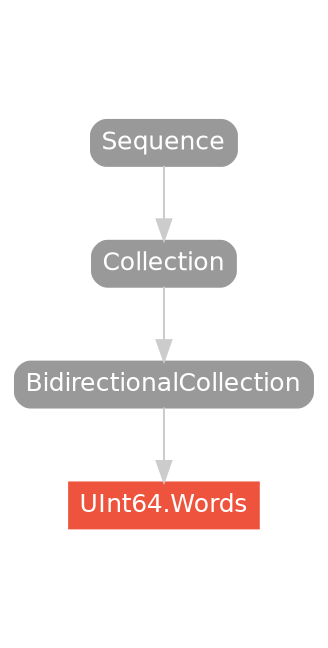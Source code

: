 strict digraph "UInt64.Words - Type Hierarchy - SwiftDoc.org" {
    pad="0.1,0.8"
    node [shape=box, style="filled,rounded", color="#999999", fillcolor="#999999", fontcolor=white, fontname=Helvetica, fontnames="Helvetica,sansserif", fontsize=12, margin="0.07,0.05", height="0.3"]
    edge [color="#cccccc"]
    "BidirectionalCollection" [URL="/protocol/BidirectionalCollection/hierarchy/"]
    "Collection" [URL="/protocol/Collection/hierarchy/"]
    "Sequence" [URL="/protocol/Sequence/hierarchy/"]
    "UInt64.Words" [URL="/type/UInt64.Words/", style="filled", fillcolor="#ee543d", color="#ee543d"]    "BidirectionalCollection" -> "UInt64.Words"
    "Collection" -> "BidirectionalCollection"
    "Sequence" -> "Collection"
    subgraph Types {
        rank = max; "UInt64.Words";
    }
}